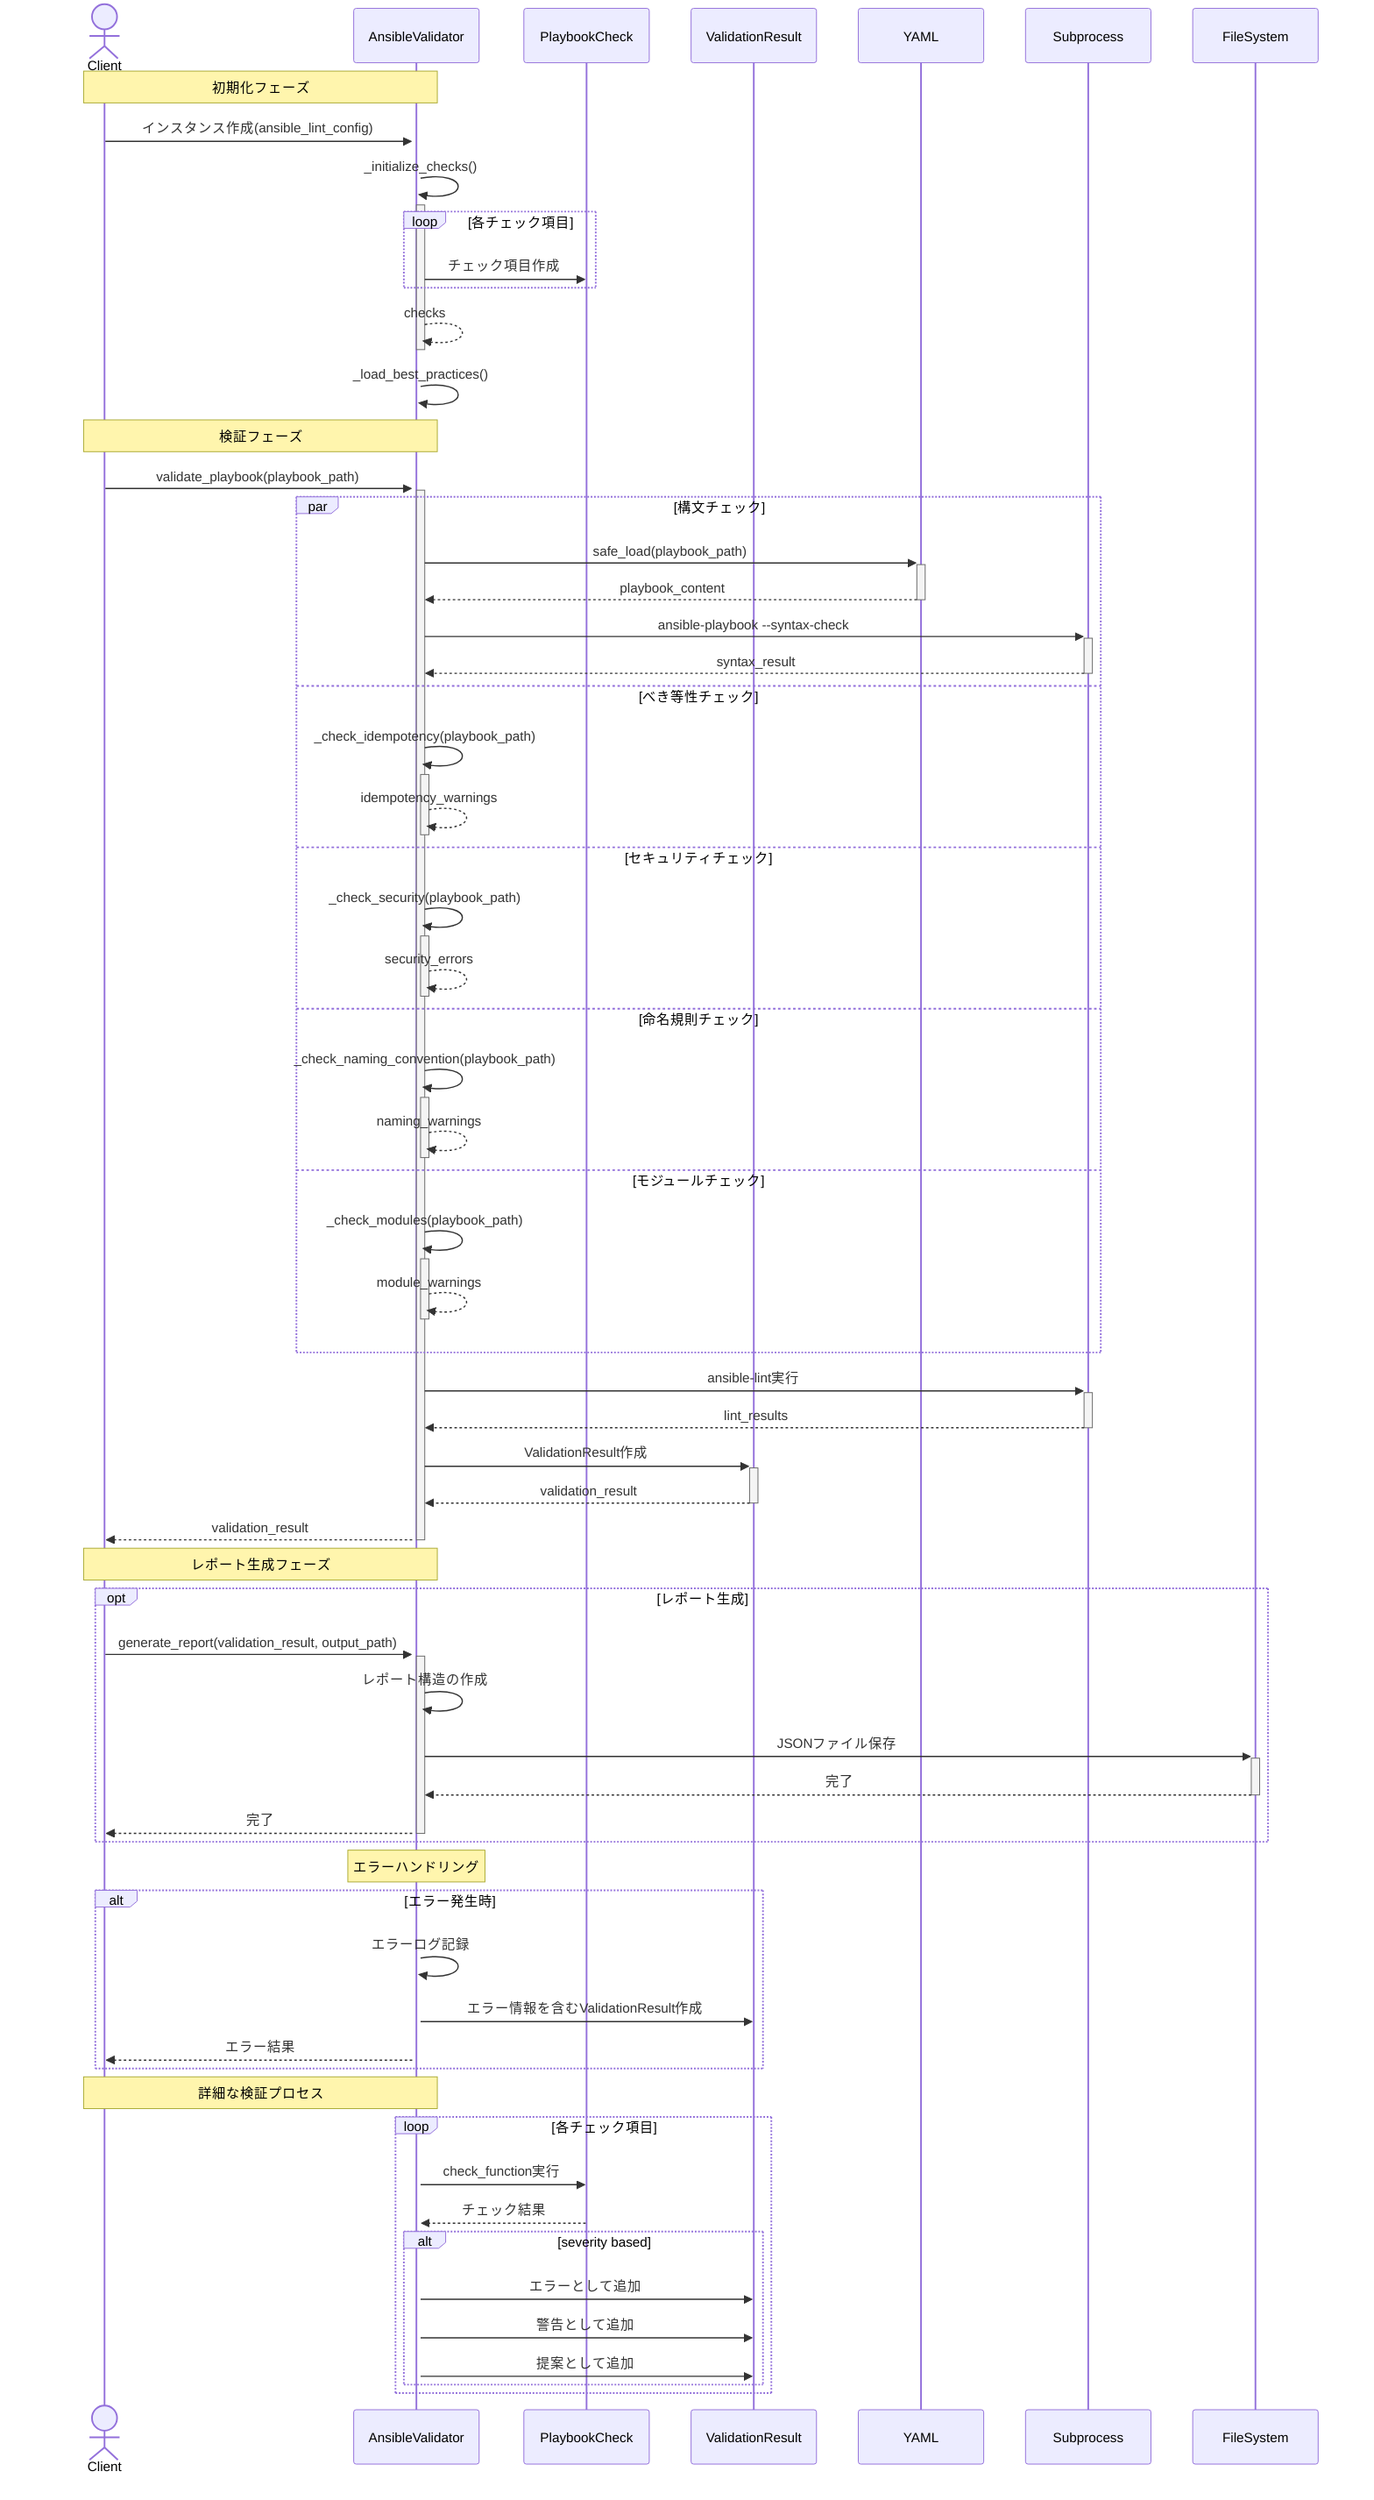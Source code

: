 sequenceDiagram
    actor Client
    participant AV as AnsibleValidator
    participant PC as PlaybookCheck
    participant VR as ValidationResult
    participant YAML
    participant SP as Subprocess
    participant FS as FileSystem
    
    Note over Client,AV: 初期化フェーズ
    Client->>+AV: インスタンス作成(ansible_lint_config)
    AV->>+AV: _initialize_checks()
    loop 各チェック項目
        AV->>PC: チェック項目作成
    end
    AV-->>-AV: checks
    AV->>AV: _load_best_practices()
    
    Note over Client,AV: 検証フェーズ
    Client->>+AV: validate_playbook(playbook_path)
    
    par 構文チェック
        AV->>+YAML: safe_load(playbook_path)
        YAML-->>-AV: playbook_content
        AV->>+SP: ansible-playbook --syntax-check
        SP-->>-AV: syntax_result
    
    and べき等性チェック
        AV->>+AV: _check_idempotency(playbook_path)
        AV-->>-AV: idempotency_warnings
    
    and セキュリティチェック
        AV->>+AV: _check_security(playbook_path)
        AV-->>-AV: security_errors
    
    and 命名規則チェック
        AV->>+AV: _check_naming_convention(playbook_path)
        AV-->>-AV: naming_warnings
    
    and モジュールチェック
        AV->>+AV: _check_modules(playbook_path)
        AV-->>-AV: module_warnings
    end
    
    AV->>+SP: ansible-lint実行
    SP-->>-AV: lint_results
    
    AV->>+VR: ValidationResult作成
    VR-->>-AV: validation_result
    
    AV-->>-Client: validation_result
    
    Note over Client,AV: レポート生成フェーズ
    opt レポート生成
        Client->>+AV: generate_report(validation_result, output_path)
        AV->>AV: レポート構造の作成
        AV->>+FS: JSONファイル保存
        FS-->>-AV: 完了
        AV-->>-Client: 完了
    end
    
    Note over AV: エラーハンドリング
    alt エラー発生時
        AV->>AV: エラーログ記録
        AV->>VR: エラー情報を含むValidationResult作成
        AV-->>Client: エラー結果
    end
    
    Note over Client,AV: 詳細な検証プロセス
    loop 各チェック項目
        AV->>PC: check_function実行
        PC-->>AV: チェック結果
        
        alt severity based
            AV->>VR: エラーとして追加
            AV->>VR: 警告として追加
            AV->>VR: 提案として追加
        end
    end